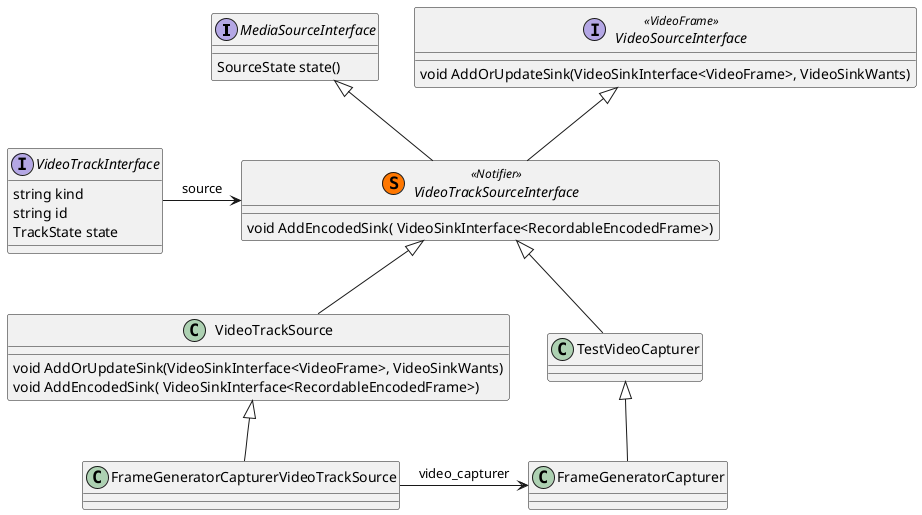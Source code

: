 @startuml VideoTrack

interface MediaSourceInterface 
{
    {method} SourceState state()
}
interface VideoSourceInterface << VideoFrame >>
{
    {method} void AddOrUpdateSink(VideoSinkInterface<VideoFrame>, VideoSinkWants)
}

interface VideoTrackSourceInterface << (S,#FF7700) Notifier >>
{
    {method} void AddEncodedSink( VideoSinkInterface<RecordableEncodedFrame>)
}
interface VideoTrackInterface
{
    string kind
    string id
    TrackState state
}

class VideoTrackSource
{
    {method} void AddOrUpdateSink(VideoSinkInterface<VideoFrame>, VideoSinkWants)
    {method} void AddEncodedSink( VideoSinkInterface<RecordableEncodedFrame>)
}
class FrameGeneratorCapturerVideoTrackSource
{

}

class FrameGeneratorCapturer
{

}
class TestVideoCapturer
{

}

MediaSourceInterface <|-- VideoTrackSourceInterface
VideoSourceInterface <|-- VideoTrackSourceInterface

VideoTrackSourceInterface <|-- VideoTrackSource


VideoTrackSource <|-- FrameGeneratorCapturerVideoTrackSource

VideoTrackInterface -> VideoTrackSourceInterface : source

FrameGeneratorCapturerVideoTrackSource -> FrameGeneratorCapturer : video_capturer

VideoTrackSourceInterface <|-- TestVideoCapturer
TestVideoCapturer <|-- FrameGeneratorCapturer

@enduml